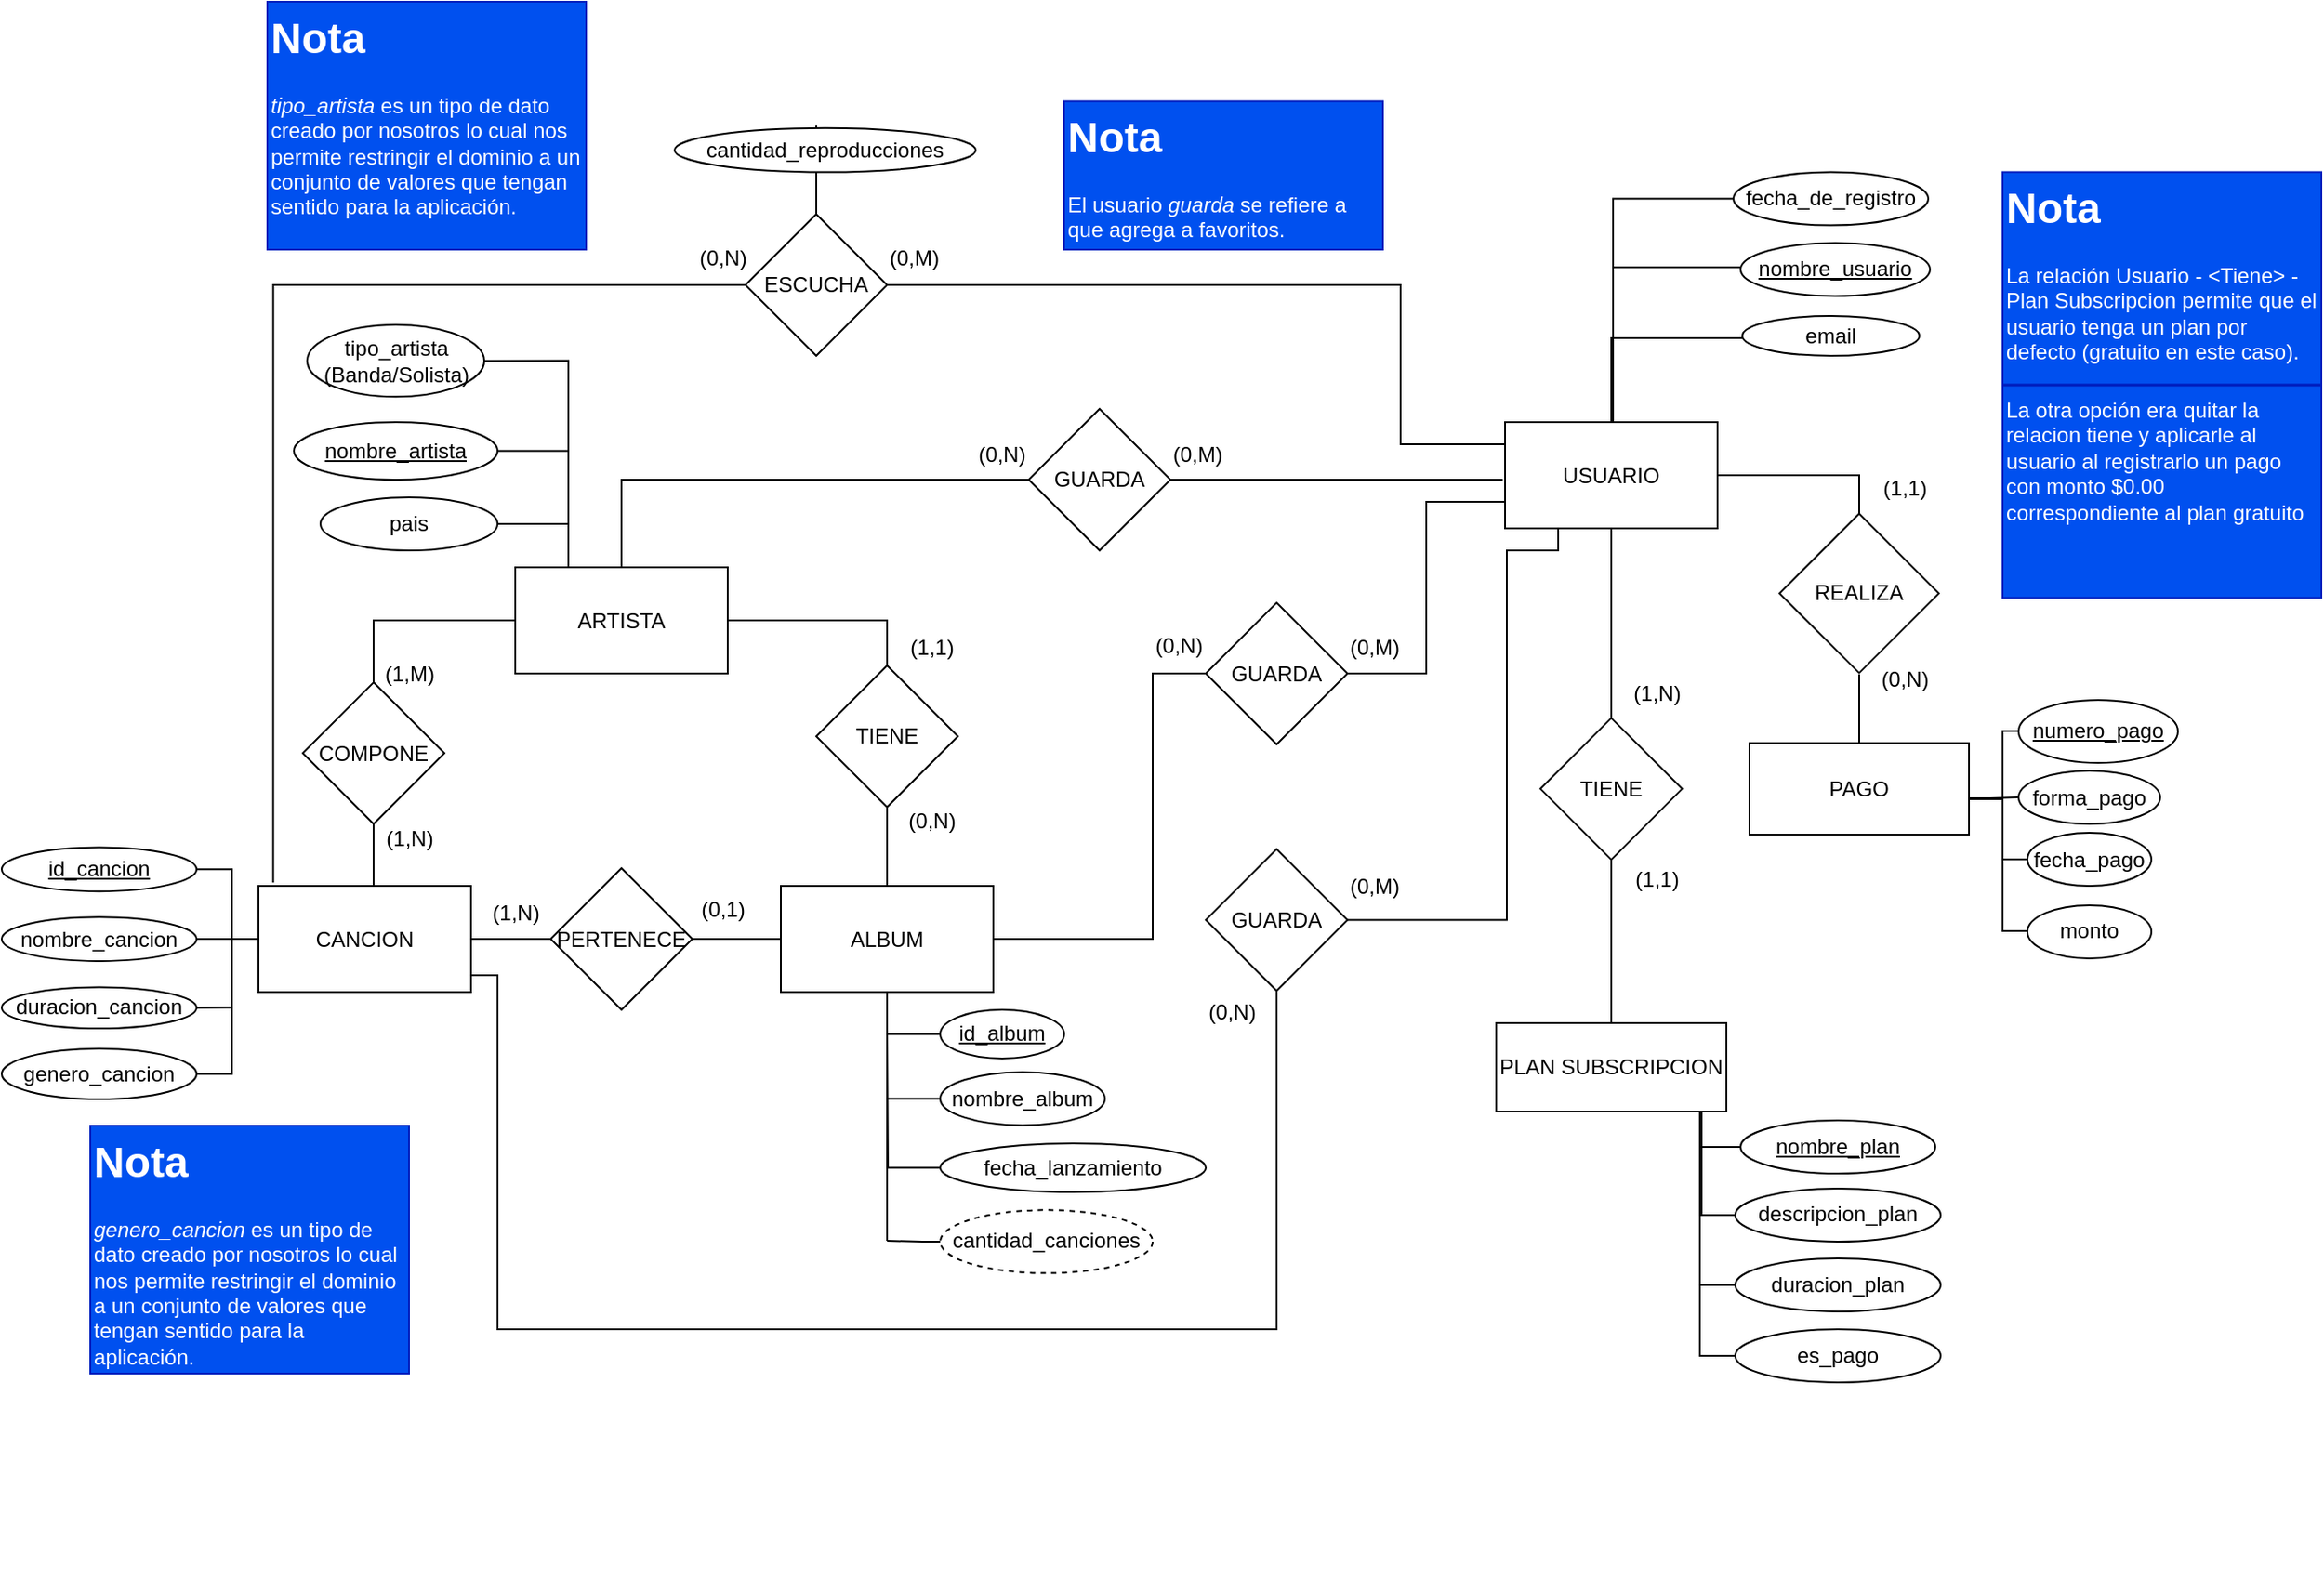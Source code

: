 <mxfile version="27.0.9">
  <diagram id="C5RBs43oDa-KdzZeNtuy" name="Page-1">
    <mxGraphModel dx="2002" dy="688" grid="1" gridSize="10" guides="1" tooltips="1" connect="1" arrows="1" fold="1" page="1" pageScale="1" pageWidth="827" pageHeight="1169" math="0" shadow="0">
      <root>
        <mxCell id="WIyWlLk6GJQsqaUBKTNV-0" />
        <mxCell id="WIyWlLk6GJQsqaUBKTNV-1" parent="WIyWlLk6GJQsqaUBKTNV-0" />
        <mxCell id="JqPVYlj96A181rbUT1Zc-25" style="edgeStyle=orthogonalEdgeStyle;rounded=0;orthogonalLoop=1;jettySize=auto;html=1;entryX=1;entryY=0.5;entryDx=0;entryDy=0;endArrow=none;startFill=0;" parent="WIyWlLk6GJQsqaUBKTNV-1" target="ZIxAhvAk8yuxsASHKUe0-67" edge="1">
          <mxGeometry relative="1" as="geometry">
            <mxPoint x="-680" y="699.512" as="sourcePoint" />
            <Array as="points">
              <mxPoint x="-690" y="700" />
              <mxPoint x="-690" y="738" />
            </Array>
          </mxGeometry>
        </mxCell>
        <mxCell id="f3KI6IEDH12a3kG3DmT8-1" style="edgeStyle=orthogonalEdgeStyle;rounded=0;orthogonalLoop=1;jettySize=auto;html=1;exitX=0.5;exitY=1;exitDx=0;exitDy=0;entryX=0.5;entryY=0;entryDx=0;entryDy=0;endArrow=none;startFill=0;" parent="WIyWlLk6GJQsqaUBKTNV-1" source="ZIxAhvAk8yuxsASHKUe0-0" target="f3KI6IEDH12a3kG3DmT8-0" edge="1">
          <mxGeometry relative="1" as="geometry">
            <mxPoint x="89" y="497.5" as="targetPoint" />
          </mxGeometry>
        </mxCell>
        <mxCell id="ahxiHzl4CDc5EQUgLDPp-11" style="edgeStyle=orthogonalEdgeStyle;rounded=0;orthogonalLoop=1;jettySize=auto;html=1;exitX=1;exitY=0.5;exitDx=0;exitDy=0;entryX=0.5;entryY=0;entryDx=0;entryDy=0;endArrow=none;startFill=0;" parent="WIyWlLk6GJQsqaUBKTNV-1" source="ZIxAhvAk8yuxsASHKUe0-0" target="ahxiHzl4CDc5EQUgLDPp-8" edge="1">
          <mxGeometry relative="1" as="geometry" />
        </mxCell>
        <mxCell id="ahxiHzl4CDc5EQUgLDPp-35" style="edgeStyle=orthogonalEdgeStyle;rounded=0;orthogonalLoop=1;jettySize=auto;html=1;exitX=0;exitY=0;exitDx=0;exitDy=0;entryX=1;entryY=0.5;entryDx=0;entryDy=0;endArrow=none;startFill=0;" parent="WIyWlLk6GJQsqaUBKTNV-1" source="ZIxAhvAk8yuxsASHKUe0-0" target="ahxiHzl4CDc5EQUgLDPp-34" edge="1">
          <mxGeometry relative="1" as="geometry">
            <Array as="points">
              <mxPoint x="29" y="420" />
              <mxPoint x="-30" y="420" />
              <mxPoint x="-30" y="330" />
            </Array>
          </mxGeometry>
        </mxCell>
        <mxCell id="JqPVYlj96A181rbUT1Zc-15" style="edgeStyle=orthogonalEdgeStyle;rounded=0;orthogonalLoop=1;jettySize=auto;html=1;entryX=0;entryY=0.5;entryDx=0;entryDy=0;endArrow=none;startFill=0;" parent="WIyWlLk6GJQsqaUBKTNV-1" source="ZIxAhvAk8yuxsASHKUe0-0" target="ZIxAhvAk8yuxsASHKUe0-97" edge="1">
          <mxGeometry relative="1" as="geometry">
            <Array as="points">
              <mxPoint x="90" y="320" />
              <mxPoint x="162" y="320" />
            </Array>
          </mxGeometry>
        </mxCell>
        <mxCell id="JqPVYlj96A181rbUT1Zc-16" style="edgeStyle=orthogonalEdgeStyle;rounded=0;orthogonalLoop=1;jettySize=auto;html=1;entryX=0;entryY=0.5;entryDx=0;entryDy=0;endArrow=none;startFill=0;" parent="WIyWlLk6GJQsqaUBKTNV-1" source="ZIxAhvAk8yuxsASHKUe0-0" target="ZIxAhvAk8yuxsASHKUe0-99" edge="1">
          <mxGeometry relative="1" as="geometry">
            <Array as="points">
              <mxPoint x="90" y="281" />
            </Array>
          </mxGeometry>
        </mxCell>
        <mxCell id="C6MgCTJuLpwP4u7vqyZL-0" style="edgeStyle=orthogonalEdgeStyle;rounded=0;orthogonalLoop=1;jettySize=auto;html=1;entryX=0;entryY=0.5;entryDx=0;entryDy=0;endArrow=none;startFill=0;" parent="WIyWlLk6GJQsqaUBKTNV-1" source="ZIxAhvAk8yuxsASHKUe0-0" target="ZIxAhvAk8yuxsASHKUe0-98" edge="1">
          <mxGeometry relative="1" as="geometry">
            <Array as="points">
              <mxPoint x="89" y="360" />
              <mxPoint x="163" y="360" />
            </Array>
          </mxGeometry>
        </mxCell>
        <mxCell id="ZIxAhvAk8yuxsASHKUe0-0" value="USUARIO" style="rounded=0;whiteSpace=wrap;html=1;" parent="WIyWlLk6GJQsqaUBKTNV-1" vertex="1">
          <mxGeometry x="29" y="407.5" width="120" height="60" as="geometry" />
        </mxCell>
        <mxCell id="c833CRv7a0KJ4lnG7vxt-4" style="edgeStyle=orthogonalEdgeStyle;rounded=0;orthogonalLoop=1;jettySize=auto;html=1;exitX=0.25;exitY=0;exitDx=0;exitDy=0;entryX=0;entryY=0.5;entryDx=0;entryDy=0;endArrow=none;startFill=0;" parent="WIyWlLk6GJQsqaUBKTNV-1" source="ZIxAhvAk8yuxsASHKUe0-4" target="ZIxAhvAk8yuxsASHKUe0-73" edge="1">
          <mxGeometry relative="1" as="geometry">
            <Array as="points">
              <mxPoint x="-500" y="373" />
            </Array>
          </mxGeometry>
        </mxCell>
        <mxCell id="XOQplPyfKDKHg-YtKvlk-11" style="edgeStyle=orthogonalEdgeStyle;rounded=0;orthogonalLoop=1;jettySize=auto;html=1;entryX=1;entryY=0.5;entryDx=0;entryDy=0;endArrow=none;startFill=0;" parent="WIyWlLk6GJQsqaUBKTNV-1" source="ZIxAhvAk8yuxsASHKUe0-4" target="c833CRv7a0KJ4lnG7vxt-39" edge="1">
          <mxGeometry relative="1" as="geometry">
            <Array as="points">
              <mxPoint x="-500" y="424" />
            </Array>
          </mxGeometry>
        </mxCell>
        <mxCell id="XOQplPyfKDKHg-YtKvlk-12" style="edgeStyle=orthogonalEdgeStyle;rounded=0;orthogonalLoop=1;jettySize=auto;html=1;entryX=1;entryY=0.5;entryDx=0;entryDy=0;endArrow=none;startFill=0;" parent="WIyWlLk6GJQsqaUBKTNV-1" source="ZIxAhvAk8yuxsASHKUe0-4" target="c833CRv7a0KJ4lnG7vxt-40" edge="1">
          <mxGeometry relative="1" as="geometry">
            <Array as="points">
              <mxPoint x="-500" y="465" />
            </Array>
          </mxGeometry>
        </mxCell>
        <mxCell id="ZIxAhvAk8yuxsASHKUe0-4" value="ARTISTA" style="rounded=0;whiteSpace=wrap;html=1;" parent="WIyWlLk6GJQsqaUBKTNV-1" vertex="1">
          <mxGeometry x="-530" y="489.52" width="120" height="60" as="geometry" />
        </mxCell>
        <mxCell id="mMfBTUr490yaLEW3pHv7-8" style="edgeStyle=orthogonalEdgeStyle;rounded=0;orthogonalLoop=1;jettySize=auto;html=1;entryX=0;entryY=0.5;entryDx=0;entryDy=0;endArrow=none;startFill=0;" parent="WIyWlLk6GJQsqaUBKTNV-1" source="ZIxAhvAk8yuxsASHKUe0-19" target="ZIxAhvAk8yuxsASHKUe0-81" edge="1">
          <mxGeometry relative="1" as="geometry">
            <Array as="points">
              <mxPoint x="140" y="817" />
            </Array>
          </mxGeometry>
        </mxCell>
        <mxCell id="mMfBTUr490yaLEW3pHv7-9" style="edgeStyle=orthogonalEdgeStyle;rounded=0;orthogonalLoop=1;jettySize=auto;html=1;entryX=0;entryY=0.5;entryDx=0;entryDy=0;endArrow=none;startFill=0;" parent="WIyWlLk6GJQsqaUBKTNV-1" edge="1">
          <mxGeometry relative="1" as="geometry">
            <mxPoint x="140" y="797.02" as="sourcePoint" />
            <mxPoint x="160.0" y="855.48" as="targetPoint" />
            <Array as="points">
              <mxPoint x="140" y="856" />
            </Array>
          </mxGeometry>
        </mxCell>
        <mxCell id="tf4CY3f1EDur14EpyR60-2" style="edgeStyle=orthogonalEdgeStyle;rounded=0;orthogonalLoop=1;jettySize=auto;html=1;entryX=0;entryY=0.5;entryDx=0;entryDy=0;endArrow=none;startFill=0;" parent="WIyWlLk6GJQsqaUBKTNV-1" source="ZIxAhvAk8yuxsASHKUe0-19" target="tf4CY3f1EDur14EpyR60-1" edge="1">
          <mxGeometry relative="1" as="geometry">
            <Array as="points">
              <mxPoint x="139" y="895" />
            </Array>
          </mxGeometry>
        </mxCell>
        <mxCell id="tf4CY3f1EDur14EpyR60-4" style="edgeStyle=orthogonalEdgeStyle;rounded=0;orthogonalLoop=1;jettySize=auto;html=1;entryX=0;entryY=0.5;entryDx=0;entryDy=0;endArrow=none;startFill=0;" parent="WIyWlLk6GJQsqaUBKTNV-1" source="ZIxAhvAk8yuxsASHKUe0-19" target="tf4CY3f1EDur14EpyR60-3" edge="1">
          <mxGeometry relative="1" as="geometry">
            <Array as="points">
              <mxPoint x="139" y="935" />
            </Array>
          </mxGeometry>
        </mxCell>
        <mxCell id="ZIxAhvAk8yuxsASHKUe0-19" value="PLAN SUBSCRIPCION" style="rounded=0;whiteSpace=wrap;html=1;" parent="WIyWlLk6GJQsqaUBKTNV-1" vertex="1">
          <mxGeometry x="24" y="747.02" width="130" height="50" as="geometry" />
        </mxCell>
        <mxCell id="XOQplPyfKDKHg-YtKvlk-22" style="edgeStyle=orthogonalEdgeStyle;rounded=0;orthogonalLoop=1;jettySize=auto;html=1;entryX=0;entryY=0.5;entryDx=0;entryDy=0;endArrow=none;startFill=0;" parent="WIyWlLk6GJQsqaUBKTNV-1" target="ZIxAhvAk8yuxsASHKUe0-53" edge="1">
          <mxGeometry relative="1" as="geometry">
            <mxPoint x="289" y="608.22" as="sourcePoint" />
            <mxPoint x="314.0" y="560.155" as="targetPoint" />
            <Array as="points">
              <mxPoint x="289" y="620" />
              <mxPoint x="310" y="620" />
              <mxPoint x="310" y="582" />
              <mxPoint x="319" y="582" />
            </Array>
          </mxGeometry>
        </mxCell>
        <mxCell id="C6MgCTJuLpwP4u7vqyZL-1" style="edgeStyle=orthogonalEdgeStyle;rounded=0;orthogonalLoop=1;jettySize=auto;html=1;endArrow=none;startFill=0;" parent="WIyWlLk6GJQsqaUBKTNV-1" source="ZIxAhvAk8yuxsASHKUe0-33" edge="1">
          <mxGeometry relative="1" as="geometry">
            <mxPoint x="229" y="550" as="targetPoint" />
          </mxGeometry>
        </mxCell>
        <mxCell id="a68uzwjktS8gRKrsIwR7-1" style="edgeStyle=orthogonalEdgeStyle;rounded=0;orthogonalLoop=1;jettySize=auto;html=1;entryX=0;entryY=0.5;entryDx=0;entryDy=0;endArrow=none;startFill=0;" parent="WIyWlLk6GJQsqaUBKTNV-1" source="ZIxAhvAk8yuxsASHKUe0-33" target="a68uzwjktS8gRKrsIwR7-0" edge="1">
          <mxGeometry relative="1" as="geometry">
            <Array as="points">
              <mxPoint x="310" y="620" />
              <mxPoint x="310" y="695" />
              <mxPoint x="324" y="695" />
            </Array>
          </mxGeometry>
        </mxCell>
        <mxCell id="ZIxAhvAk8yuxsASHKUe0-33" value="PAGO" style="rounded=0;whiteSpace=wrap;html=1;" parent="WIyWlLk6GJQsqaUBKTNV-1" vertex="1">
          <mxGeometry x="167" y="588.82" width="124" height="51.72" as="geometry" />
        </mxCell>
        <mxCell id="f3KI6IEDH12a3kG3DmT8-38" style="edgeStyle=orthogonalEdgeStyle;rounded=0;orthogonalLoop=1;jettySize=auto;html=1;exitX=0.5;exitY=1;exitDx=0;exitDy=0;entryX=0.5;entryY=0;entryDx=0;entryDy=0;endArrow=none;startFill=0;" parent="WIyWlLk6GJQsqaUBKTNV-1" source="f3KI6IEDH12a3kG3DmT8-37" edge="1">
          <mxGeometry relative="1" as="geometry">
            <mxPoint x="-612.5" y="634.52" as="sourcePoint" />
            <mxPoint x="-617.5" y="669.51" as="targetPoint" />
            <Array as="points">
              <mxPoint x="-610" y="670" />
            </Array>
          </mxGeometry>
        </mxCell>
        <mxCell id="f3KI6IEDH12a3kG3DmT8-46" style="edgeStyle=orthogonalEdgeStyle;rounded=0;orthogonalLoop=1;jettySize=auto;html=1;entryX=0.5;entryY=0;entryDx=0;entryDy=0;endArrow=none;startFill=0;exitX=0.5;exitY=1;exitDx=0;exitDy=0;" parent="WIyWlLk6GJQsqaUBKTNV-1" source="f3KI6IEDH12a3kG3DmT8-45" target="f3KI6IEDH12a3kG3DmT8-50" edge="1">
          <mxGeometry relative="1" as="geometry">
            <mxPoint x="-320.332" y="693.92" as="targetPoint" />
            <mxPoint x="-320" y="630" as="sourcePoint" />
            <Array as="points" />
          </mxGeometry>
        </mxCell>
        <mxCell id="ZIxAhvAk8yuxsASHKUe0-41" value="" style="edgeStyle=orthogonalEdgeStyle;rounded=0;orthogonalLoop=1;jettySize=auto;html=1;endArrow=none;startFill=0;entryX=0;entryY=0.5;entryDx=0;entryDy=0;exitX=0.5;exitY=0;exitDx=0;exitDy=0;" parent="WIyWlLk6GJQsqaUBKTNV-1" source="f3KI6IEDH12a3kG3DmT8-37" target="ZIxAhvAk8yuxsASHKUe0-4" edge="1">
          <mxGeometry relative="1" as="geometry">
            <mxPoint x="-615" y="549.52" as="sourcePoint" />
            <mxPoint x="-880" y="639.52" as="targetPoint" />
            <Array as="points">
              <mxPoint x="-610" y="555" />
              <mxPoint x="-610" y="520" />
            </Array>
          </mxGeometry>
        </mxCell>
        <mxCell id="ZIxAhvAk8yuxsASHKUe0-42" value="" style="edgeStyle=orthogonalEdgeStyle;rounded=0;orthogonalLoop=1;jettySize=auto;html=1;endArrow=none;startFill=0;entryX=1;entryY=0.5;entryDx=0;entryDy=0;exitX=0.5;exitY=0;exitDx=0;exitDy=0;" parent="WIyWlLk6GJQsqaUBKTNV-1" source="f3KI6IEDH12a3kG3DmT8-45" target="ZIxAhvAk8yuxsASHKUe0-4" edge="1">
          <mxGeometry relative="1" as="geometry">
            <mxPoint x="-325" y="539.52" as="sourcePoint" />
            <mxPoint x="-870" y="649.52" as="targetPoint" />
            <Array as="points">
              <mxPoint x="-320" y="544" />
              <mxPoint x="-320" y="520" />
            </Array>
          </mxGeometry>
        </mxCell>
        <mxCell id="ZIxAhvAk8yuxsASHKUe0-53" value="&lt;u&gt;numero_pago&lt;/u&gt;" style="ellipse;whiteSpace=wrap;html=1;" parent="WIyWlLk6GJQsqaUBKTNV-1" vertex="1">
          <mxGeometry x="319" y="564.52" width="90" height="35.47" as="geometry" />
        </mxCell>
        <mxCell id="ZIxAhvAk8yuxsASHKUe0-56" value="forma_pago" style="ellipse;whiteSpace=wrap;html=1;" parent="WIyWlLk6GJQsqaUBKTNV-1" vertex="1">
          <mxGeometry x="319" y="604.52" width="80" height="30" as="geometry" />
        </mxCell>
        <mxCell id="ZIxAhvAk8yuxsASHKUe0-65" value="nombre_cancion" style="ellipse;whiteSpace=wrap;html=1;" parent="WIyWlLk6GJQsqaUBKTNV-1" vertex="1">
          <mxGeometry x="-820" y="687.09" width="110" height="24.85" as="geometry" />
        </mxCell>
        <mxCell id="ZIxAhvAk8yuxsASHKUe0-67" value="duracion_cancion" style="ellipse;whiteSpace=wrap;html=1;" parent="WIyWlLk6GJQsqaUBKTNV-1" vertex="1">
          <mxGeometry x="-820" y="726.69" width="110" height="23.31" as="geometry" />
        </mxCell>
        <mxCell id="ZIxAhvAk8yuxsASHKUe0-73" value="tipo_artista (Banda/Solista)" style="ellipse;whiteSpace=wrap;html=1;direction=west;" parent="WIyWlLk6GJQsqaUBKTNV-1" vertex="1">
          <mxGeometry x="-647.5" y="352.5" width="100" height="40.63" as="geometry" />
        </mxCell>
        <mxCell id="C6MgCTJuLpwP4u7vqyZL-36" style="edgeStyle=orthogonalEdgeStyle;rounded=0;orthogonalLoop=1;jettySize=auto;html=1;endArrow=none;startFill=0;" parent="WIyWlLk6GJQsqaUBKTNV-1" source="ZIxAhvAk8yuxsASHKUe0-74" edge="1">
          <mxGeometry relative="1" as="geometry">
            <mxPoint x="-320" y="870" as="targetPoint" />
            <Array as="points">
              <mxPoint x="-320" y="753" />
            </Array>
          </mxGeometry>
        </mxCell>
        <mxCell id="ZIxAhvAk8yuxsASHKUe0-74" value="&lt;u&gt;id_album&lt;/u&gt;" style="ellipse;whiteSpace=wrap;html=1;" parent="WIyWlLk6GJQsqaUBKTNV-1" vertex="1">
          <mxGeometry x="-290" y="739.51" width="70" height="27.47" as="geometry" />
        </mxCell>
        <mxCell id="C6MgCTJuLpwP4u7vqyZL-34" style="edgeStyle=orthogonalEdgeStyle;rounded=0;orthogonalLoop=1;jettySize=auto;html=1;endArrow=none;startFill=0;" parent="WIyWlLk6GJQsqaUBKTNV-1" source="ZIxAhvAk8yuxsASHKUe0-76" edge="1">
          <mxGeometry relative="1" as="geometry">
            <mxPoint x="-320" y="789.72" as="targetPoint" />
          </mxGeometry>
        </mxCell>
        <mxCell id="ZIxAhvAk8yuxsASHKUe0-76" value="nombre_album" style="ellipse;whiteSpace=wrap;html=1;" parent="WIyWlLk6GJQsqaUBKTNV-1" vertex="1">
          <mxGeometry x="-290" y="774.72" width="93" height="30" as="geometry" />
        </mxCell>
        <mxCell id="C6MgCTJuLpwP4u7vqyZL-33" style="edgeStyle=orthogonalEdgeStyle;rounded=0;orthogonalLoop=1;jettySize=auto;html=1;endArrow=none;startFill=0;" parent="WIyWlLk6GJQsqaUBKTNV-1" source="ZIxAhvAk8yuxsASHKUe0-77" edge="1">
          <mxGeometry relative="1" as="geometry">
            <mxPoint x="-320" y="750.8" as="targetPoint" />
          </mxGeometry>
        </mxCell>
        <mxCell id="ZIxAhvAk8yuxsASHKUe0-77" value="fecha_lanzamiento" style="ellipse;whiteSpace=wrap;html=1;" parent="WIyWlLk6GJQsqaUBKTNV-1" vertex="1">
          <mxGeometry x="-290" y="815" width="150" height="27.5" as="geometry" />
        </mxCell>
        <mxCell id="ZIxAhvAk8yuxsASHKUe0-79" value="descripcion_plan" style="ellipse;whiteSpace=wrap;html=1;" parent="WIyWlLk6GJQsqaUBKTNV-1" vertex="1">
          <mxGeometry x="159" y="840.48" width="116" height="30" as="geometry" />
        </mxCell>
        <mxCell id="ZIxAhvAk8yuxsASHKUe0-81" value="&lt;u&gt;nombre_plan&lt;/u&gt;" style="ellipse;whiteSpace=wrap;html=1;" parent="WIyWlLk6GJQsqaUBKTNV-1" vertex="1">
          <mxGeometry x="162" y="802.02" width="110" height="30" as="geometry" />
        </mxCell>
        <mxCell id="ahxiHzl4CDc5EQUgLDPp-23" style="edgeStyle=orthogonalEdgeStyle;rounded=0;orthogonalLoop=1;jettySize=auto;html=1;exitX=0;exitY=0.5;exitDx=0;exitDy=0;entryX=0.5;entryY=0;entryDx=0;entryDy=0;endArrow=none;startFill=0;" parent="WIyWlLk6GJQsqaUBKTNV-1" source="ZIxAhvAk8yuxsASHKUe0-85" target="ZIxAhvAk8yuxsASHKUe0-4" edge="1">
          <mxGeometry relative="1" as="geometry" />
        </mxCell>
        <mxCell id="ZIxAhvAk8yuxsASHKUe0-85" value="GUARDA" style="rhombus;whiteSpace=wrap;html=1;" parent="WIyWlLk6GJQsqaUBKTNV-1" vertex="1">
          <mxGeometry x="-240" y="400" width="80" height="80" as="geometry" />
        </mxCell>
        <mxCell id="ZIxAhvAk8yuxsASHKUe0-97" value="&lt;u&gt;nombre_usuario&lt;/u&gt;" style="ellipse;whiteSpace=wrap;html=1;" parent="WIyWlLk6GJQsqaUBKTNV-1" vertex="1">
          <mxGeometry x="162" y="306.25" width="107" height="30" as="geometry" />
        </mxCell>
        <mxCell id="ZIxAhvAk8yuxsASHKUe0-98" value="email" style="ellipse;whiteSpace=wrap;html=1;" parent="WIyWlLk6GJQsqaUBKTNV-1" vertex="1">
          <mxGeometry x="163" y="347.5" width="100" height="22.5" as="geometry" />
        </mxCell>
        <mxCell id="ZIxAhvAk8yuxsASHKUe0-99" value="fecha_de_registro" style="ellipse;whiteSpace=wrap;html=1;" parent="WIyWlLk6GJQsqaUBKTNV-1" vertex="1">
          <mxGeometry x="158" y="266.25" width="110" height="30" as="geometry" />
        </mxCell>
        <mxCell id="ZIxAhvAk8yuxsASHKUe0-142" value="(1,N)" style="text;html=1;align=center;verticalAlign=middle;resizable=0;points=[];autosize=1;strokeColor=none;fillColor=none;" parent="WIyWlLk6GJQsqaUBKTNV-1" vertex="1">
          <mxGeometry x="-615" y="628.28" width="50" height="30" as="geometry" />
        </mxCell>
        <mxCell id="ZIxAhvAk8yuxsASHKUe0-143" value="(1,M)" style="text;html=1;align=center;verticalAlign=middle;resizable=0;points=[];autosize=1;strokeColor=none;fillColor=none;" parent="WIyWlLk6GJQsqaUBKTNV-1" vertex="1">
          <mxGeometry x="-615" y="534.52" width="50" height="30" as="geometry" />
        </mxCell>
        <mxCell id="ZIxAhvAk8yuxsASHKUe0-144" value="(1,1)" style="text;html=1;align=center;verticalAlign=middle;resizable=0;points=[];autosize=1;strokeColor=none;fillColor=none;" parent="WIyWlLk6GJQsqaUBKTNV-1" vertex="1">
          <mxGeometry x="-320" y="519.52" width="50" height="30" as="geometry" />
        </mxCell>
        <mxCell id="ZIxAhvAk8yuxsASHKUe0-145" value="(0,N)" style="text;html=1;align=center;verticalAlign=middle;resizable=0;points=[];autosize=1;strokeColor=none;fillColor=none;" parent="WIyWlLk6GJQsqaUBKTNV-1" vertex="1">
          <mxGeometry x="-320" y="617.72" width="50" height="30" as="geometry" />
        </mxCell>
        <mxCell id="c833CRv7a0KJ4lnG7vxt-22" value="(0,M)" style="text;html=1;align=center;verticalAlign=middle;resizable=0;points=[];autosize=1;strokeColor=none;fillColor=none;" parent="WIyWlLk6GJQsqaUBKTNV-1" vertex="1">
          <mxGeometry x="-170" y="411.26" width="50" height="30" as="geometry" />
        </mxCell>
        <mxCell id="c833CRv7a0KJ4lnG7vxt-23" value="(0,N)" style="text;html=1;align=center;verticalAlign=middle;whiteSpace=wrap;rounded=0;" parent="WIyWlLk6GJQsqaUBKTNV-1" vertex="1">
          <mxGeometry x="-280" y="411.26" width="50" height="28.74" as="geometry" />
        </mxCell>
        <mxCell id="c833CRv7a0KJ4lnG7vxt-39" value="&lt;u&gt;nombre_artista&lt;/u&gt;" style="ellipse;whiteSpace=wrap;html=1;" parent="WIyWlLk6GJQsqaUBKTNV-1" vertex="1">
          <mxGeometry x="-655" y="407.5" width="115" height="32.5" as="geometry" />
        </mxCell>
        <mxCell id="c833CRv7a0KJ4lnG7vxt-40" value="pais" style="ellipse;whiteSpace=wrap;html=1;" parent="WIyWlLk6GJQsqaUBKTNV-1" vertex="1">
          <mxGeometry x="-640" y="450" width="100" height="30" as="geometry" />
        </mxCell>
        <mxCell id="ahxiHzl4CDc5EQUgLDPp-1" style="edgeStyle=orthogonalEdgeStyle;rounded=0;orthogonalLoop=1;jettySize=auto;html=1;exitX=0.5;exitY=1;exitDx=0;exitDy=0;entryX=0.5;entryY=0;entryDx=0;entryDy=0;endArrow=none;startFill=0;" parent="WIyWlLk6GJQsqaUBKTNV-1" source="f3KI6IEDH12a3kG3DmT8-0" target="ZIxAhvAk8yuxsASHKUe0-19" edge="1">
          <mxGeometry relative="1" as="geometry" />
        </mxCell>
        <mxCell id="f3KI6IEDH12a3kG3DmT8-0" value="TIENE" style="rhombus;whiteSpace=wrap;html=1;" parent="WIyWlLk6GJQsqaUBKTNV-1" vertex="1">
          <mxGeometry x="49" y="574.68" width="80" height="80" as="geometry" />
        </mxCell>
        <mxCell id="f3KI6IEDH12a3kG3DmT8-17" style="edgeStyle=orthogonalEdgeStyle;rounded=0;orthogonalLoop=1;jettySize=auto;html=1;exitX=0;exitY=0.5;exitDx=0;exitDy=0;entryX=0.998;entryY=0.61;entryDx=0;entryDy=0;entryPerimeter=0;endArrow=none;startFill=0;" parent="WIyWlLk6GJQsqaUBKTNV-1" source="ZIxAhvAk8yuxsASHKUe0-56" target="ZIxAhvAk8yuxsASHKUe0-33" edge="1">
          <mxGeometry relative="1" as="geometry">
            <Array as="points">
              <mxPoint x="319" y="620" />
              <mxPoint x="292" y="620" />
            </Array>
          </mxGeometry>
        </mxCell>
        <mxCell id="f3KI6IEDH12a3kG3DmT8-18" value="fecha_pago" style="ellipse;whiteSpace=wrap;html=1;" parent="WIyWlLk6GJQsqaUBKTNV-1" vertex="1">
          <mxGeometry x="324" y="639.51" width="70" height="30" as="geometry" />
        </mxCell>
        <mxCell id="f3KI6IEDH12a3kG3DmT8-20" style="edgeStyle=orthogonalEdgeStyle;rounded=0;orthogonalLoop=1;jettySize=auto;html=1;exitX=0;exitY=0.5;exitDx=0;exitDy=0;endArrow=none;startFill=0;entryX=0.999;entryY=0.612;entryDx=0;entryDy=0;entryPerimeter=0;" parent="WIyWlLk6GJQsqaUBKTNV-1" source="f3KI6IEDH12a3kG3DmT8-18" target="ZIxAhvAk8yuxsASHKUe0-33" edge="1">
          <mxGeometry relative="1" as="geometry">
            <mxPoint x="309" y="611.26" as="targetPoint" />
            <Array as="points">
              <mxPoint x="310" y="643" />
              <mxPoint x="310" y="620" />
              <mxPoint x="292" y="620" />
            </Array>
          </mxGeometry>
        </mxCell>
        <mxCell id="JqPVYlj96A181rbUT1Zc-24" style="edgeStyle=orthogonalEdgeStyle;rounded=0;orthogonalLoop=1;jettySize=auto;html=1;entryX=1;entryY=0.5;entryDx=0;entryDy=0;endArrow=none;startFill=0;" parent="WIyWlLk6GJQsqaUBKTNV-1" source="f3KI6IEDH12a3kG3DmT8-32" target="ZIxAhvAk8yuxsASHKUe0-65" edge="1">
          <mxGeometry relative="1" as="geometry" />
        </mxCell>
        <mxCell id="XOQplPyfKDKHg-YtKvlk-2" style="edgeStyle=orthogonalEdgeStyle;rounded=0;orthogonalLoop=1;jettySize=auto;html=1;entryX=1;entryY=0.5;entryDx=0;entryDy=0;endArrow=none;startFill=0;" parent="WIyWlLk6GJQsqaUBKTNV-1" source="f3KI6IEDH12a3kG3DmT8-32" target="XOQplPyfKDKHg-YtKvlk-1" edge="1">
          <mxGeometry relative="1" as="geometry">
            <Array as="points">
              <mxPoint x="-690" y="700" />
              <mxPoint x="-690" y="660" />
            </Array>
          </mxGeometry>
        </mxCell>
        <mxCell id="XOQplPyfKDKHg-YtKvlk-13" style="edgeStyle=orthogonalEdgeStyle;rounded=0;orthogonalLoop=1;jettySize=auto;html=1;entryX=1;entryY=0.5;entryDx=0;entryDy=0;endArrow=none;startFill=0;" parent="WIyWlLk6GJQsqaUBKTNV-1" source="f3KI6IEDH12a3kG3DmT8-32" target="JqPVYlj96A181rbUT1Zc-9" edge="1">
          <mxGeometry relative="1" as="geometry">
            <Array as="points">
              <mxPoint x="-690" y="700" />
              <mxPoint x="-690" y="776" />
            </Array>
          </mxGeometry>
        </mxCell>
        <mxCell id="f3KI6IEDH12a3kG3DmT8-32" value="CANCION" style="rounded=0;whiteSpace=wrap;html=1;fillStyle=auto;strokeColor=default;glass=0;shadow=0;" parent="WIyWlLk6GJQsqaUBKTNV-1" vertex="1">
          <mxGeometry x="-675" y="669.51" width="120" height="60" as="geometry" />
        </mxCell>
        <mxCell id="f3KI6IEDH12a3kG3DmT8-37" value="COMPONE" style="rhombus;whiteSpace=wrap;html=1;" parent="WIyWlLk6GJQsqaUBKTNV-1" vertex="1">
          <mxGeometry x="-650" y="554.52" width="80" height="80" as="geometry" />
        </mxCell>
        <mxCell id="f3KI6IEDH12a3kG3DmT8-45" value="TIENE" style="rhombus;whiteSpace=wrap;html=1;" parent="WIyWlLk6GJQsqaUBKTNV-1" vertex="1">
          <mxGeometry x="-360" y="545.0" width="80" height="80" as="geometry" />
        </mxCell>
        <mxCell id="C6MgCTJuLpwP4u7vqyZL-45" style="edgeStyle=orthogonalEdgeStyle;rounded=0;orthogonalLoop=1;jettySize=auto;html=1;endArrow=none;startFill=0;" parent="WIyWlLk6GJQsqaUBKTNV-1" source="f3KI6IEDH12a3kG3DmT8-50" edge="1">
          <mxGeometry relative="1" as="geometry">
            <mxPoint x="-320" y="870" as="targetPoint" />
          </mxGeometry>
        </mxCell>
        <mxCell id="f3KI6IEDH12a3kG3DmT8-50" value="ALBUM" style="rounded=0;whiteSpace=wrap;html=1;" parent="WIyWlLk6GJQsqaUBKTNV-1" vertex="1">
          <mxGeometry x="-380" y="669.51" width="120" height="60" as="geometry" />
        </mxCell>
        <mxCell id="f3KI6IEDH12a3kG3DmT8-56" style="edgeStyle=orthogonalEdgeStyle;rounded=0;orthogonalLoop=1;jettySize=auto;html=1;exitX=1;exitY=0.5;exitDx=0;exitDy=0;endArrow=none;startFill=0;" parent="WIyWlLk6GJQsqaUBKTNV-1" source="f3KI6IEDH12a3kG3DmT8-55" target="f3KI6IEDH12a3kG3DmT8-50" edge="1">
          <mxGeometry relative="1" as="geometry" />
        </mxCell>
        <mxCell id="f3KI6IEDH12a3kG3DmT8-57" style="edgeStyle=orthogonalEdgeStyle;rounded=0;orthogonalLoop=1;jettySize=auto;html=1;exitX=0;exitY=0.5;exitDx=0;exitDy=0;endArrow=none;startFill=0;" parent="WIyWlLk6GJQsqaUBKTNV-1" source="f3KI6IEDH12a3kG3DmT8-55" target="f3KI6IEDH12a3kG3DmT8-32" edge="1">
          <mxGeometry relative="1" as="geometry" />
        </mxCell>
        <mxCell id="f3KI6IEDH12a3kG3DmT8-55" value="PERTENECE" style="rhombus;whiteSpace=wrap;html=1;" parent="WIyWlLk6GJQsqaUBKTNV-1" vertex="1">
          <mxGeometry x="-510" y="659.51" width="80" height="80" as="geometry" />
        </mxCell>
        <mxCell id="ahxiHzl4CDc5EQUgLDPp-8" value="REALIZA" style="rhombus;whiteSpace=wrap;html=1;" parent="WIyWlLk6GJQsqaUBKTNV-1" vertex="1">
          <mxGeometry x="184" y="459.24" width="90" height="89.99" as="geometry" />
        </mxCell>
        <mxCell id="ahxiHzl4CDc5EQUgLDPp-24" style="edgeStyle=orthogonalEdgeStyle;rounded=0;orthogonalLoop=1;jettySize=auto;html=1;exitX=1;exitY=0.5;exitDx=0;exitDy=0;entryX=0;entryY=0.75;entryDx=0;entryDy=0;endArrow=none;startFill=0;" parent="WIyWlLk6GJQsqaUBKTNV-1" source="ahxiHzl4CDc5EQUgLDPp-16" target="ZIxAhvAk8yuxsASHKUe0-0" edge="1">
          <mxGeometry relative="1" as="geometry" />
        </mxCell>
        <mxCell id="ahxiHzl4CDc5EQUgLDPp-25" style="edgeStyle=orthogonalEdgeStyle;rounded=0;orthogonalLoop=1;jettySize=auto;html=1;exitX=0;exitY=0.5;exitDx=0;exitDy=0;entryX=1;entryY=0.5;entryDx=0;entryDy=0;endArrow=none;startFill=0;" parent="WIyWlLk6GJQsqaUBKTNV-1" source="ahxiHzl4CDc5EQUgLDPp-16" target="f3KI6IEDH12a3kG3DmT8-50" edge="1">
          <mxGeometry relative="1" as="geometry">
            <Array as="points">
              <mxPoint x="-170" y="550" />
              <mxPoint x="-170" y="700" />
            </Array>
          </mxGeometry>
        </mxCell>
        <mxCell id="ahxiHzl4CDc5EQUgLDPp-16" value="GUARDA" style="rhombus;whiteSpace=wrap;html=1;" parent="WIyWlLk6GJQsqaUBKTNV-1" vertex="1">
          <mxGeometry x="-140" y="509.52" width="80" height="80" as="geometry" />
        </mxCell>
        <mxCell id="ahxiHzl4CDc5EQUgLDPp-17" value="(0,M)" style="text;html=1;align=center;verticalAlign=middle;resizable=0;points=[];autosize=1;strokeColor=none;fillColor=none;" parent="WIyWlLk6GJQsqaUBKTNV-1" vertex="1">
          <mxGeometry x="-70" y="519.52" width="50" height="30" as="geometry" />
        </mxCell>
        <mxCell id="ahxiHzl4CDc5EQUgLDPp-18" value="(0,N)" style="text;html=1;align=center;verticalAlign=middle;whiteSpace=wrap;rounded=0;" parent="WIyWlLk6GJQsqaUBKTNV-1" vertex="1">
          <mxGeometry x="-180" y="519.23" width="50" height="28.74" as="geometry" />
        </mxCell>
        <mxCell id="ahxiHzl4CDc5EQUgLDPp-31" style="edgeStyle=orthogonalEdgeStyle;rounded=0;orthogonalLoop=1;jettySize=auto;html=1;exitX=0.5;exitY=1;exitDx=0;exitDy=0;entryX=1;entryY=0.75;entryDx=0;entryDy=0;endArrow=none;startFill=0;" parent="WIyWlLk6GJQsqaUBKTNV-1" source="ahxiHzl4CDc5EQUgLDPp-19" target="f3KI6IEDH12a3kG3DmT8-32" edge="1">
          <mxGeometry relative="1" as="geometry">
            <mxPoint x="-180" y="800" as="targetPoint" />
            <Array as="points">
              <mxPoint x="-100" y="920" />
              <mxPoint x="-540" y="920" />
              <mxPoint x="-540" y="720" />
              <mxPoint x="-555" y="720" />
            </Array>
          </mxGeometry>
        </mxCell>
        <mxCell id="ahxiHzl4CDc5EQUgLDPp-32" style="edgeStyle=orthogonalEdgeStyle;rounded=0;orthogonalLoop=1;jettySize=auto;html=1;exitX=1;exitY=0.5;exitDx=0;exitDy=0;entryX=0.25;entryY=1;entryDx=0;entryDy=0;endArrow=none;startFill=0;" parent="WIyWlLk6GJQsqaUBKTNV-1" source="ahxiHzl4CDc5EQUgLDPp-19" target="ZIxAhvAk8yuxsASHKUe0-0" edge="1">
          <mxGeometry relative="1" as="geometry">
            <Array as="points">
              <mxPoint x="30" y="689" />
              <mxPoint x="30" y="480" />
              <mxPoint x="59" y="480" />
            </Array>
          </mxGeometry>
        </mxCell>
        <mxCell id="ahxiHzl4CDc5EQUgLDPp-19" value="GUARDA" style="rhombus;whiteSpace=wrap;html=1;" parent="WIyWlLk6GJQsqaUBKTNV-1" vertex="1">
          <mxGeometry x="-140" y="648.75" width="80" height="80" as="geometry" />
        </mxCell>
        <mxCell id="ahxiHzl4CDc5EQUgLDPp-20" value="(0,M)" style="text;html=1;align=center;verticalAlign=middle;resizable=0;points=[];autosize=1;strokeColor=none;fillColor=none;" parent="WIyWlLk6GJQsqaUBKTNV-1" vertex="1">
          <mxGeometry x="-70" y="654.68" width="50" height="30" as="geometry" />
        </mxCell>
        <mxCell id="ahxiHzl4CDc5EQUgLDPp-21" value="(0,N)" style="text;html=1;align=center;verticalAlign=middle;whiteSpace=wrap;rounded=0;" parent="WIyWlLk6GJQsqaUBKTNV-1" vertex="1">
          <mxGeometry x="-150" y="726.69" width="50" height="28.74" as="geometry" />
        </mxCell>
        <mxCell id="ahxiHzl4CDc5EQUgLDPp-27" style="edgeStyle=orthogonalEdgeStyle;rounded=0;orthogonalLoop=1;jettySize=auto;html=1;exitX=1;exitY=0.5;exitDx=0;exitDy=0;entryX=-0.011;entryY=0.542;entryDx=0;entryDy=0;entryPerimeter=0;endArrow=none;startFill=0;" parent="WIyWlLk6GJQsqaUBKTNV-1" source="ZIxAhvAk8yuxsASHKUe0-85" target="ZIxAhvAk8yuxsASHKUe0-0" edge="1">
          <mxGeometry relative="1" as="geometry">
            <Array as="points" />
          </mxGeometry>
        </mxCell>
        <mxCell id="VneHgVkFO9W9uhNeLSh4-0" style="edgeStyle=orthogonalEdgeStyle;rounded=0;orthogonalLoop=1;jettySize=auto;html=1;endArrow=none;startFill=0;" edge="1" parent="WIyWlLk6GJQsqaUBKTNV-1" source="ahxiHzl4CDc5EQUgLDPp-34">
          <mxGeometry relative="1" as="geometry">
            <mxPoint x="-360" y="240" as="targetPoint" />
          </mxGeometry>
        </mxCell>
        <mxCell id="ahxiHzl4CDc5EQUgLDPp-34" value="ESCUCHA" style="rhombus;whiteSpace=wrap;html=1;" parent="WIyWlLk6GJQsqaUBKTNV-1" vertex="1">
          <mxGeometry x="-400" y="290" width="80" height="80" as="geometry" />
        </mxCell>
        <mxCell id="JqPVYlj96A181rbUT1Zc-9" value="genero_cancion" style="ellipse;whiteSpace=wrap;html=1;" parent="WIyWlLk6GJQsqaUBKTNV-1" vertex="1">
          <mxGeometry x="-820" y="761.53" width="110" height="28.47" as="geometry" />
        </mxCell>
        <mxCell id="JqPVYlj96A181rbUT1Zc-23" style="edgeStyle=orthogonalEdgeStyle;rounded=0;orthogonalLoop=1;jettySize=auto;html=1;entryX=0.069;entryY=-0.032;entryDx=0;entryDy=0;entryPerimeter=0;endArrow=none;startFill=0;" parent="WIyWlLk6GJQsqaUBKTNV-1" source="ahxiHzl4CDc5EQUgLDPp-34" target="f3KI6IEDH12a3kG3DmT8-32" edge="1">
          <mxGeometry relative="1" as="geometry">
            <mxPoint x="-667" y="664.772" as="targetPoint" />
          </mxGeometry>
        </mxCell>
        <mxCell id="JqPVYlj96A181rbUT1Zc-33" value="(0,1)" style="text;html=1;align=center;verticalAlign=middle;resizable=0;points=[];autosize=1;strokeColor=none;fillColor=none;" parent="WIyWlLk6GJQsqaUBKTNV-1" vertex="1">
          <mxGeometry x="-438" y="668.28" width="50" height="30" as="geometry" />
        </mxCell>
        <mxCell id="JqPVYlj96A181rbUT1Zc-34" value="(1,N)" style="text;html=1;align=center;verticalAlign=middle;resizable=0;points=[];autosize=1;strokeColor=none;fillColor=none;" parent="WIyWlLk6GJQsqaUBKTNV-1" vertex="1">
          <mxGeometry x="-555" y="669.51" width="50" height="30" as="geometry" />
        </mxCell>
        <mxCell id="XOQplPyfKDKHg-YtKvlk-1" value="&lt;u&gt;id_cancion&lt;/u&gt;" style="ellipse;whiteSpace=wrap;html=1;" parent="WIyWlLk6GJQsqaUBKTNV-1" vertex="1">
          <mxGeometry x="-820" y="647.72" width="110" height="24.85" as="geometry" />
        </mxCell>
        <mxCell id="eVtpiDfpnijQ5nDyZy9C-10" value="(0,N&lt;span style=&quot;background-color: transparent; color: light-dark(rgb(0, 0, 0), rgb(255, 255, 255));&quot;&gt;)&lt;/span&gt;" style="text;html=1;align=center;verticalAlign=middle;resizable=0;points=[];autosize=1;strokeColor=none;fillColor=none;" parent="WIyWlLk6GJQsqaUBKTNV-1" vertex="1">
          <mxGeometry x="-438" y="300" width="50" height="30" as="geometry" />
        </mxCell>
        <mxCell id="eVtpiDfpnijQ5nDyZy9C-11" value="(0,M&lt;span style=&quot;background-color: transparent; color: light-dark(rgb(0, 0, 0), rgb(255, 255, 255));&quot;&gt;)&lt;/span&gt;" style="text;html=1;align=center;verticalAlign=middle;resizable=0;points=[];autosize=1;strokeColor=none;fillColor=none;" parent="WIyWlLk6GJQsqaUBKTNV-1" vertex="1">
          <mxGeometry x="-330" y="300" width="50" height="30" as="geometry" />
        </mxCell>
        <mxCell id="eVtpiDfpnijQ5nDyZy9C-12" value="(0,N)" style="text;html=1;align=center;verticalAlign=middle;whiteSpace=wrap;rounded=0;" parent="WIyWlLk6GJQsqaUBKTNV-1" vertex="1">
          <mxGeometry x="230" y="538.26" width="50" height="28.74" as="geometry" />
        </mxCell>
        <mxCell id="eVtpiDfpnijQ5nDyZy9C-13" value="(1,1)" style="text;html=1;align=center;verticalAlign=middle;whiteSpace=wrap;rounded=0;" parent="WIyWlLk6GJQsqaUBKTNV-1" vertex="1">
          <mxGeometry x="230" y="430.5" width="50" height="28.74" as="geometry" />
        </mxCell>
        <mxCell id="eVtpiDfpnijQ5nDyZy9C-16" value="(1,1)" style="text;html=1;align=center;verticalAlign=middle;whiteSpace=wrap;rounded=0;" parent="WIyWlLk6GJQsqaUBKTNV-1" vertex="1">
          <mxGeometry x="90" y="651.7" width="50" height="28.74" as="geometry" />
        </mxCell>
        <mxCell id="eVtpiDfpnijQ5nDyZy9C-17" value="(1,N)" style="text;html=1;align=center;verticalAlign=middle;whiteSpace=wrap;rounded=0;" parent="WIyWlLk6GJQsqaUBKTNV-1" vertex="1">
          <mxGeometry x="90" y="546.18" width="50" height="28.74" as="geometry" />
        </mxCell>
        <mxCell id="C6MgCTJuLpwP4u7vqyZL-7" value="&lt;h1 style=&quot;margin-top: 0px;&quot;&gt;Nota&lt;/h1&gt;&lt;p&gt;La relación Usuario - &amp;lt;Tiene&amp;gt; - Plan Subscripcion permite que el usuario tenga un plan por defecto (gratuito en este caso).&lt;/p&gt;" style="text;html=1;whiteSpace=wrap;overflow=hidden;rounded=0;fillColor=#0050ef;fontColor=#ffffff;strokeColor=#001DBC;" parent="WIyWlLk6GJQsqaUBKTNV-1" vertex="1">
          <mxGeometry x="310" y="266.25" width="180" height="120" as="geometry" />
        </mxCell>
        <mxCell id="C6MgCTJuLpwP4u7vqyZL-8" value="&lt;p style=&quot;margin-top: 0px;&quot;&gt;La otra opción era quitar la relacion tiene y aplicarle al usuario al registrarlo un pago con monto $0.00 correspondiente al plan gratuito&lt;/p&gt;" style="text;html=1;whiteSpace=wrap;overflow=hidden;rounded=0;fillColor=#0050ef;fontColor=#ffffff;strokeColor=#001DBC;" parent="WIyWlLk6GJQsqaUBKTNV-1" vertex="1">
          <mxGeometry x="310" y="386.79" width="180" height="120" as="geometry" />
        </mxCell>
        <mxCell id="C6MgCTJuLpwP4u7vqyZL-21" value="&lt;h1 style=&quot;margin-top: 0px;&quot;&gt;Nota&lt;/h1&gt;&lt;p&gt;&lt;i&gt;genero_cancion&amp;nbsp;&lt;/i&gt;es un tipo de dato creado por nosotros lo cual nos permite restringir el dominio a un conjunto de valores que tengan sentido para la aplicación.&lt;/p&gt;" style="text;html=1;whiteSpace=wrap;overflow=hidden;rounded=0;fillColor=#0050ef;strokeColor=#001DBC;fontColor=#ffffff;" parent="WIyWlLk6GJQsqaUBKTNV-1" vertex="1">
          <mxGeometry x="-770" y="805" width="180" height="140" as="geometry" />
        </mxCell>
        <mxCell id="C6MgCTJuLpwP4u7vqyZL-35" style="edgeStyle=orthogonalEdgeStyle;rounded=0;orthogonalLoop=1;jettySize=auto;html=1;endArrow=none;startFill=0;" parent="WIyWlLk6GJQsqaUBKTNV-1" source="C6MgCTJuLpwP4u7vqyZL-22" edge="1">
          <mxGeometry relative="1" as="geometry">
            <mxPoint x="-320" y="870" as="targetPoint" />
            <Array as="points">
              <mxPoint x="-300" y="871" />
              <mxPoint x="-320" y="870" />
            </Array>
          </mxGeometry>
        </mxCell>
        <mxCell id="C6MgCTJuLpwP4u7vqyZL-22" value="cantidad_canciones" style="ellipse;whiteSpace=wrap;html=1;dashed=1;" parent="WIyWlLk6GJQsqaUBKTNV-1" vertex="1">
          <mxGeometry x="-290" y="852.67" width="120" height="35.62" as="geometry" />
        </mxCell>
        <mxCell id="C6MgCTJuLpwP4u7vqyZL-42" value="&lt;h1 style=&quot;margin-top: 0px;&quot;&gt;Nota&lt;/h1&gt;&lt;p&gt;&lt;i&gt;tipo_artista&lt;/i&gt;&amp;nbsp;es un tipo de dato creado por nosotros lo cual nos permite restringir el dominio a un conjunto de valores que tengan sentido para la aplicación.&lt;/p&gt;" style="text;html=1;whiteSpace=wrap;overflow=hidden;rounded=0;fillColor=#0050ef;strokeColor=#001DBC;fontColor=#ffffff;" parent="WIyWlLk6GJQsqaUBKTNV-1" vertex="1">
          <mxGeometry x="-670" y="170" width="180" height="140" as="geometry" />
        </mxCell>
        <mxCell id="C6MgCTJuLpwP4u7vqyZL-43" value="&lt;h1 style=&quot;margin-top: 0px;&quot;&gt;Nota&lt;/h1&gt;&lt;p&gt;El usuario &lt;i&gt;guarda &lt;/i&gt;se refiere a que agrega a favoritos.&lt;/p&gt;" style="text;html=1;whiteSpace=wrap;overflow=hidden;rounded=0;fillColor=#0050ef;strokeColor=#001DBC;fontColor=#ffffff;" parent="WIyWlLk6GJQsqaUBKTNV-1" vertex="1">
          <mxGeometry x="-220" y="226.25" width="180" height="83.75" as="geometry" />
        </mxCell>
        <mxCell id="C6MgCTJuLpwP4u7vqyZL-46" value="&lt;h1 style=&quot;margin-top: 0px;&quot;&gt;&lt;br&gt;&lt;/h1&gt;" style="text;html=1;whiteSpace=wrap;overflow=hidden;rounded=0;" parent="WIyWlLk6GJQsqaUBKTNV-1" vertex="1">
          <mxGeometry x="-440" y="945" width="180" height="120" as="geometry" />
        </mxCell>
        <mxCell id="a68uzwjktS8gRKrsIwR7-0" value="monto" style="ellipse;whiteSpace=wrap;html=1;" parent="WIyWlLk6GJQsqaUBKTNV-1" vertex="1">
          <mxGeometry x="324" y="680.44" width="70" height="30" as="geometry" />
        </mxCell>
        <mxCell id="tf4CY3f1EDur14EpyR60-1" value="duracion_plan" style="ellipse;whiteSpace=wrap;html=1;" parent="WIyWlLk6GJQsqaUBKTNV-1" vertex="1">
          <mxGeometry x="159" y="880" width="116" height="30" as="geometry" />
        </mxCell>
        <mxCell id="tf4CY3f1EDur14EpyR60-3" value="es_pago" style="ellipse;whiteSpace=wrap;html=1;" parent="WIyWlLk6GJQsqaUBKTNV-1" vertex="1">
          <mxGeometry x="159" y="920" width="116" height="30" as="geometry" />
        </mxCell>
        <mxCell id="VneHgVkFO9W9uhNeLSh4-2" value="cantidad_reproducciones" style="ellipse;whiteSpace=wrap;html=1;" vertex="1" parent="WIyWlLk6GJQsqaUBKTNV-1">
          <mxGeometry x="-440" y="241.4" width="170" height="24.85" as="geometry" />
        </mxCell>
      </root>
    </mxGraphModel>
  </diagram>
</mxfile>
